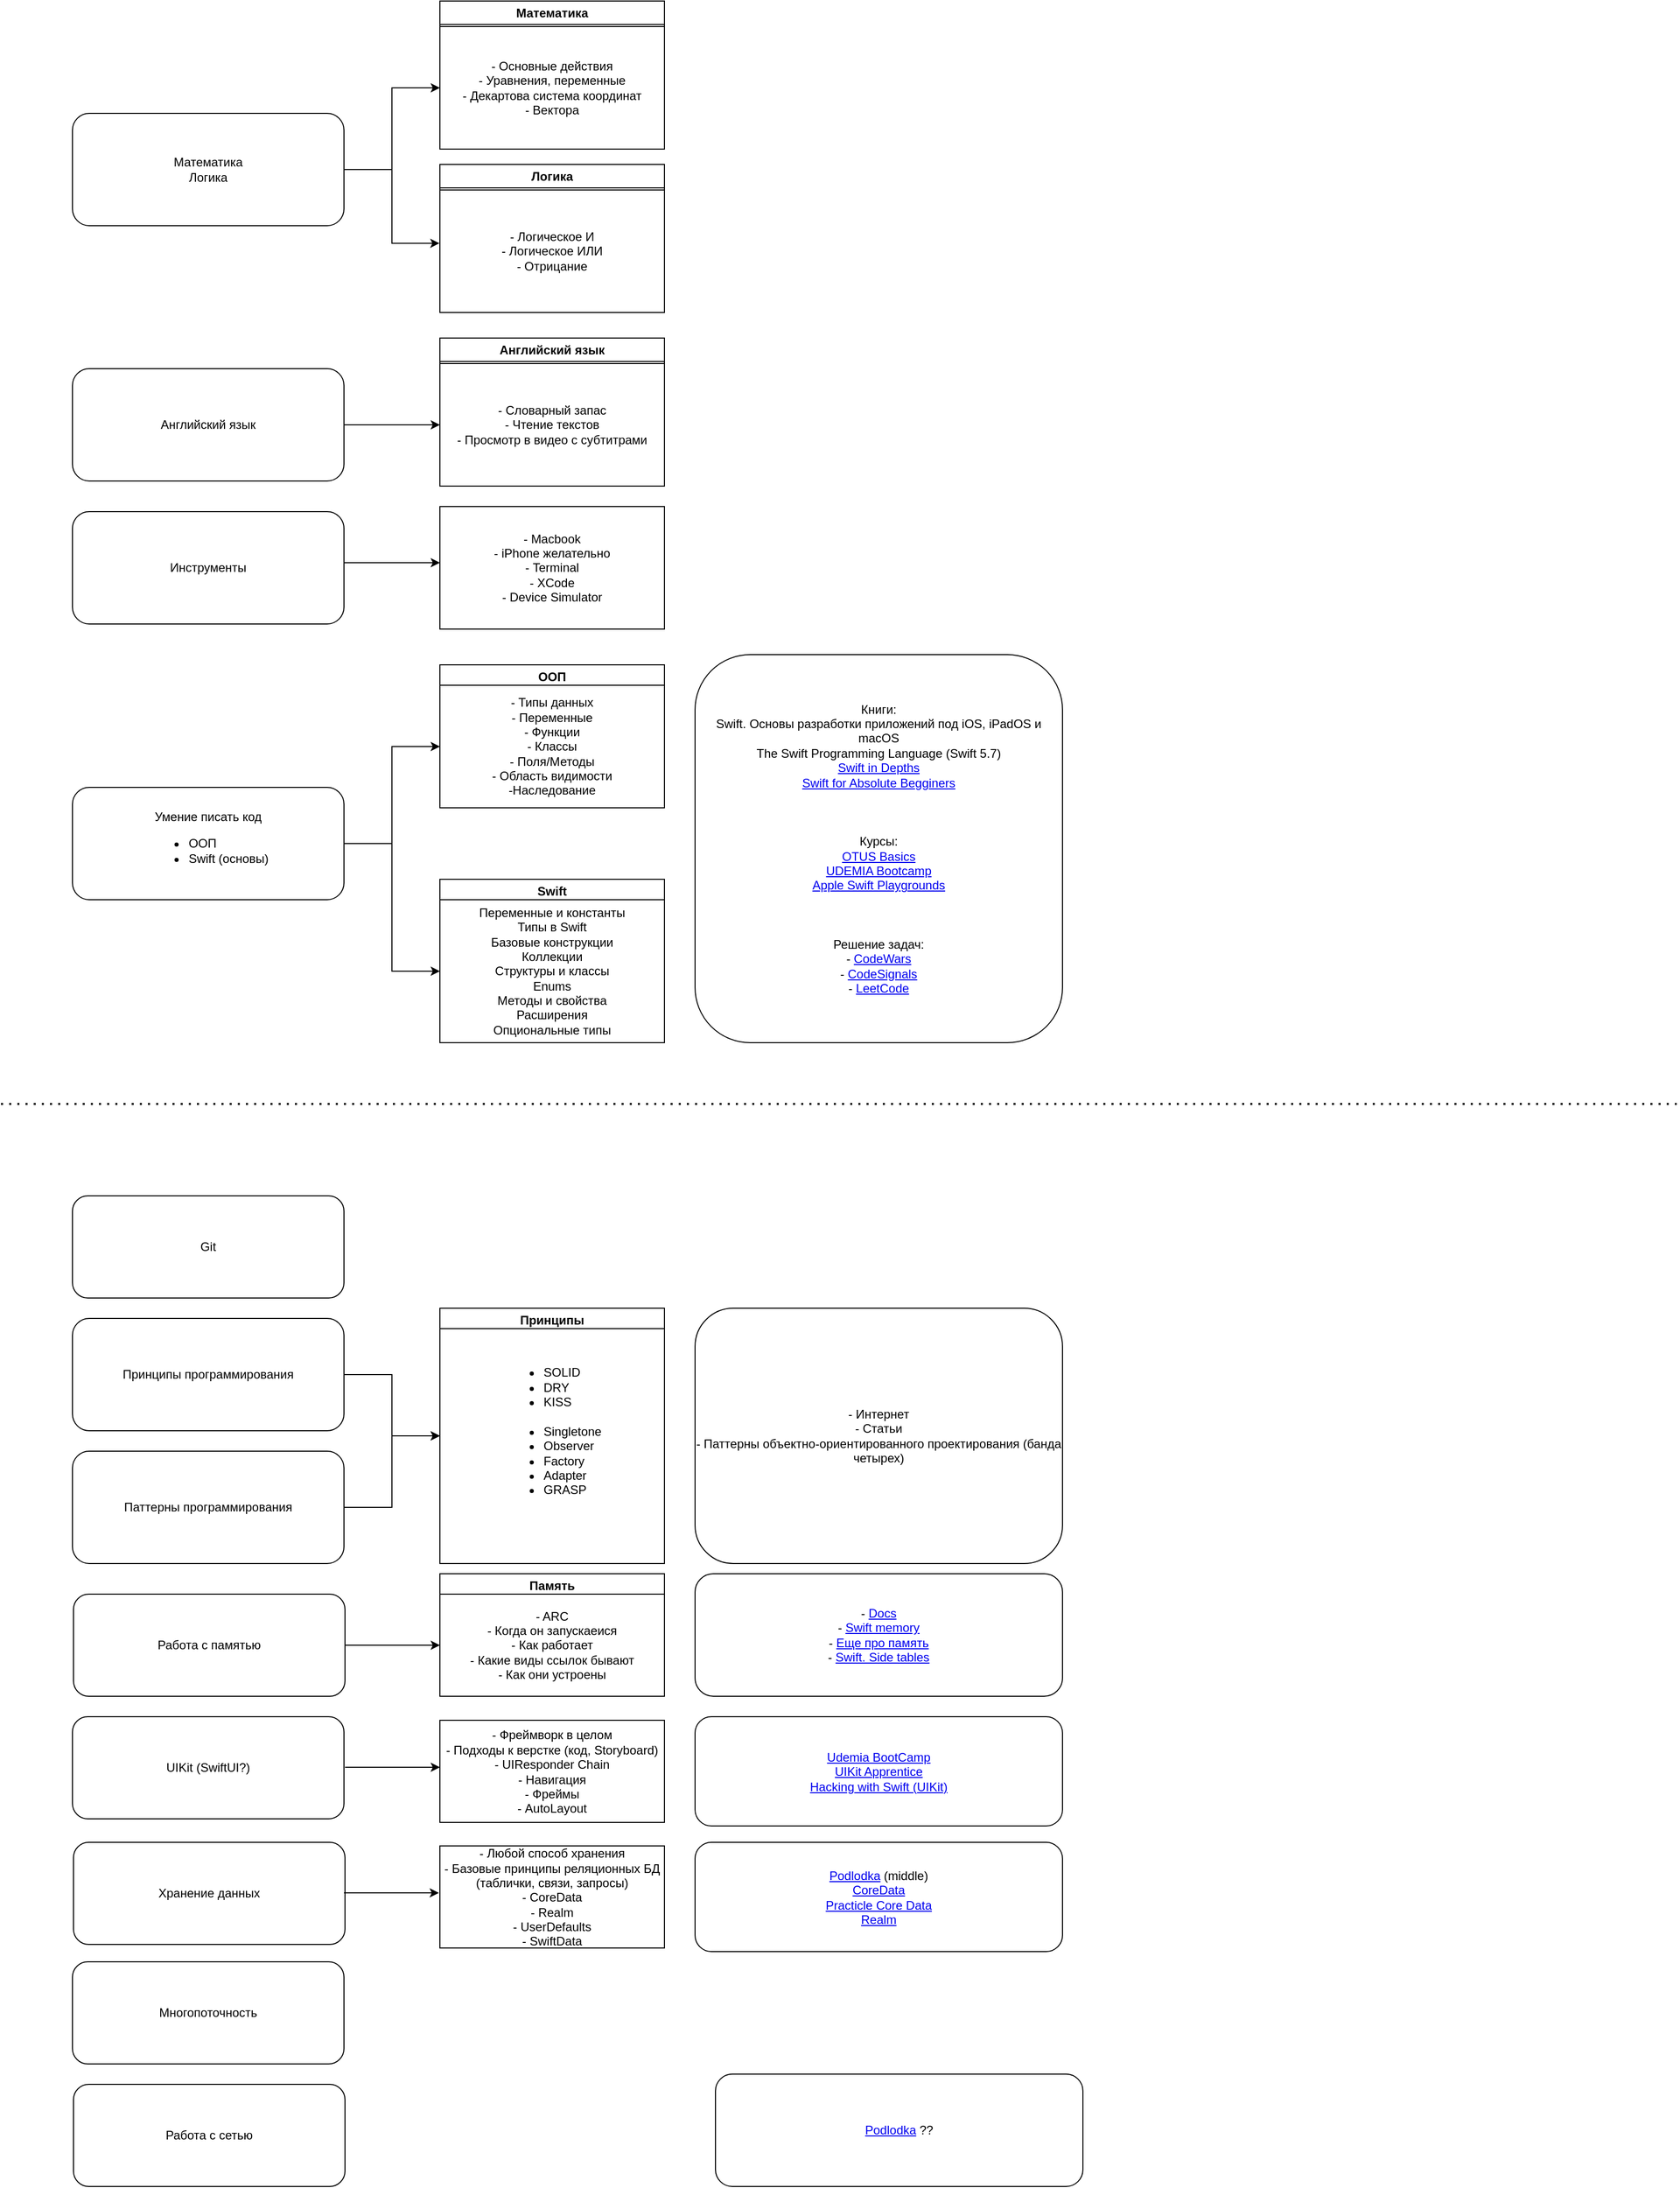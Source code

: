 <mxfile version="22.1.11" type="github">
  <diagram name="Страница — 1" id="_5af58X6gQqTB03gFPoe">
    <mxGraphModel dx="1749" dy="625" grid="1" gridSize="10" guides="1" tooltips="1" connect="1" arrows="1" fold="1" page="1" pageScale="1" pageWidth="827" pageHeight="1169" math="0" shadow="0">
      <root>
        <mxCell id="0" />
        <mxCell id="1" parent="0" />
        <mxCell id="vCxmfgHOgyI4xVYoJoi5-3" value="ООП" style="swimlane;whiteSpace=wrap;html=1;" parent="1" vertex="1">
          <mxGeometry x="430" y="670" width="220" height="140" as="geometry" />
        </mxCell>
        <mxCell id="vCxmfgHOgyI4xVYoJoi5-8" value="Книги:&lt;br&gt;Swift. Основы разработки приложений под iOS, iPadOS и macOS&lt;br&gt;The Swift Programming Language (Swift 5.7)&lt;br&gt;&lt;a href=&quot;https://drive.google.com/file/d/1Acsf4f5pXHFojomXbPFyc4LUo7YMQOrP/view?usp=drive_link&quot;&gt;Swift in Depths&lt;/a&gt;&lt;br&gt;&lt;a href=&quot;https://drive.google.com/file/d/18zhrmPKqNkiiQylcWbZbQDQm2F-8SHHl/view?usp=drive_link&quot;&gt;Swift for Absolute Begginers&lt;/a&gt;&lt;br&gt;&lt;br&gt;&lt;br&gt;&lt;br&gt;Курсы:&lt;br&gt;&lt;a href=&quot;https://otus.ru/lessons/basic-ios/&quot;&gt;OTUS Basics&lt;/a&gt;&lt;br&gt;&lt;a href=&quot;https://drive.google.com/drive/folders/1-5KHCQ-wWFF1CMX0HtBL7KyEI4G1gjN8&quot;&gt;UDEMIA Bootcamp&lt;/a&gt;&lt;br&gt;&lt;a href=&quot;https://developer.apple.com/swift-playgrounds/&quot;&gt;Apple Swift Playgrounds&lt;/a&gt;&lt;br&gt;&lt;br&gt;&lt;br&gt;&lt;br&gt;Решение задач:&lt;br&gt;- &lt;a href=&quot;https://www.codewars.com/&quot;&gt;CodeWars&lt;/a&gt;&lt;br&gt;- &lt;a href=&quot;https://codesignal.com/&quot;&gt;CodeSignals&lt;/a&gt;&lt;br&gt;- &lt;a href=&quot;https://leetcode.com/&quot;&gt;LeetCode&lt;/a&gt;" style="rounded=1;whiteSpace=wrap;html=1;" parent="1" vertex="1">
          <mxGeometry x="680" y="660" width="360" height="380" as="geometry" />
        </mxCell>
        <mxCell id="vCxmfgHOgyI4xVYoJoi5-9" value="Английский язык" style="rounded=1;whiteSpace=wrap;html=1;align=center;" parent="1" vertex="1">
          <mxGeometry x="70" y="380" width="266" height="110" as="geometry" />
        </mxCell>
        <mxCell id="vCxmfgHOgyI4xVYoJoi5-10" value="Английский язык" style="swimlane;whiteSpace=wrap;html=1;" parent="1" vertex="1">
          <mxGeometry x="430" y="350" width="220" height="145" as="geometry" />
        </mxCell>
        <mxCell id="vCxmfgHOgyI4xVYoJoi5-11" value="- Словарный запас&lt;br&gt;- Чтение текстов&lt;br&gt;- Просмотр в видео с субтитрами" style="whiteSpace=wrap;html=1;" parent="vCxmfgHOgyI4xVYoJoi5-10" vertex="1">
          <mxGeometry y="25" width="220" height="120" as="geometry" />
        </mxCell>
        <mxCell id="vCxmfgHOgyI4xVYoJoi5-12" value="" style="endArrow=classic;html=1;rounded=0;exitX=1;exitY=0.5;exitDx=0;exitDy=0;entryX=0;entryY=0.5;entryDx=0;entryDy=0;" parent="1" source="vCxmfgHOgyI4xVYoJoi5-9" target="vCxmfgHOgyI4xVYoJoi5-11" edge="1">
          <mxGeometry width="50" height="50" relative="1" as="geometry">
            <mxPoint x="370" y="630" as="sourcePoint" />
            <mxPoint x="420" y="580" as="targetPoint" />
          </mxGeometry>
        </mxCell>
        <mxCell id="vCxmfgHOgyI4xVYoJoi5-13" value="Математика&lt;br&gt;Логика" style="rounded=1;whiteSpace=wrap;html=1;align=center;" parent="1" vertex="1">
          <mxGeometry x="70" y="130" width="266" height="110" as="geometry" />
        </mxCell>
        <mxCell id="vCxmfgHOgyI4xVYoJoi5-14" value="Математика" style="swimlane;whiteSpace=wrap;html=1;" parent="1" vertex="1">
          <mxGeometry x="430" y="20" width="220" height="145" as="geometry" />
        </mxCell>
        <mxCell id="vCxmfgHOgyI4xVYoJoi5-15" value="- Основные действия&lt;br&gt;- Уравнения, переменные&lt;br&gt;- Декартова система координат&lt;br&gt;- Вектора" style="whiteSpace=wrap;html=1;" parent="vCxmfgHOgyI4xVYoJoi5-14" vertex="1">
          <mxGeometry y="25" width="220" height="120" as="geometry" />
        </mxCell>
        <mxCell id="vCxmfgHOgyI4xVYoJoi5-16" value="" style="endArrow=classic;html=1;rounded=0;exitX=1;exitY=0.5;exitDx=0;exitDy=0;entryX=0;entryY=0.5;entryDx=0;entryDy=0;edgeStyle=orthogonalEdgeStyle;" parent="1" source="vCxmfgHOgyI4xVYoJoi5-13" target="vCxmfgHOgyI4xVYoJoi5-15" edge="1">
          <mxGeometry width="50" height="50" relative="1" as="geometry">
            <mxPoint x="320" y="310" as="sourcePoint" />
            <mxPoint x="370" y="260" as="targetPoint" />
          </mxGeometry>
        </mxCell>
        <mxCell id="vCxmfgHOgyI4xVYoJoi5-17" value="Логика" style="swimlane;whiteSpace=wrap;html=1;" parent="1" vertex="1">
          <mxGeometry x="430" y="180" width="220" height="145" as="geometry" />
        </mxCell>
        <mxCell id="vCxmfgHOgyI4xVYoJoi5-18" value="- Логическое И&lt;br&gt;- Логическое ИЛИ&lt;br&gt;- Отрицание" style="whiteSpace=wrap;html=1;" parent="vCxmfgHOgyI4xVYoJoi5-17" vertex="1">
          <mxGeometry y="25" width="220" height="120" as="geometry" />
        </mxCell>
        <mxCell id="vCxmfgHOgyI4xVYoJoi5-19" value="" style="endArrow=classic;html=1;rounded=0;edgeStyle=orthogonalEdgeStyle;exitX=1;exitY=0.5;exitDx=0;exitDy=0;entryX=-0.002;entryY=0.435;entryDx=0;entryDy=0;entryPerimeter=0;" parent="1" source="vCxmfgHOgyI4xVYoJoi5-13" target="vCxmfgHOgyI4xVYoJoi5-18" edge="1">
          <mxGeometry width="50" height="50" relative="1" as="geometry">
            <mxPoint x="320" y="280" as="sourcePoint" />
            <mxPoint x="370" y="230" as="targetPoint" />
          </mxGeometry>
        </mxCell>
        <mxCell id="7uVsoyw86wDC9n9_G3oJ-1" value="" style="endArrow=none;dashed=1;html=1;dashPattern=1 3;strokeWidth=2;rounded=0;" parent="1" edge="1">
          <mxGeometry width="50" height="50" relative="1" as="geometry">
            <mxPoint y="1100" as="sourcePoint" />
            <mxPoint x="1641.818" y="1100" as="targetPoint" />
          </mxGeometry>
        </mxCell>
        <mxCell id="7uVsoyw86wDC9n9_G3oJ-10" style="edgeStyle=orthogonalEdgeStyle;rounded=0;orthogonalLoop=1;jettySize=auto;html=1;exitX=1;exitY=0.5;exitDx=0;exitDy=0;entryX=0;entryY=0.5;entryDx=0;entryDy=0;" parent="1" source="7uVsoyw86wDC9n9_G3oJ-2" target="7uVsoyw86wDC9n9_G3oJ-7" edge="1">
          <mxGeometry relative="1" as="geometry" />
        </mxCell>
        <mxCell id="7uVsoyw86wDC9n9_G3oJ-2" value="Принципы программирования" style="rounded=1;whiteSpace=wrap;html=1;align=center;" parent="1" vertex="1">
          <mxGeometry x="70" y="1310" width="266" height="110" as="geometry" />
        </mxCell>
        <mxCell id="7uVsoyw86wDC9n9_G3oJ-3" value="Инструменты" style="rounded=1;whiteSpace=wrap;html=1;align=center;" parent="1" vertex="1">
          <mxGeometry x="70" y="520" width="266" height="110" as="geometry" />
        </mxCell>
        <mxCell id="7uVsoyw86wDC9n9_G3oJ-4" value="- Macbook&lt;br&gt;- iPhone желательно&lt;br&gt;- Terminal&lt;br&gt;- XCode&lt;br&gt;- Device Simulator" style="whiteSpace=wrap;html=1;" parent="1" vertex="1">
          <mxGeometry x="430" y="515" width="220" height="120" as="geometry" />
        </mxCell>
        <mxCell id="vCxmfgHOgyI4xVYoJoi5-1" style="edgeStyle=orthogonalEdgeStyle;rounded=0;orthogonalLoop=1;jettySize=auto;html=1;entryX=0;entryY=0.5;entryDx=0;entryDy=0;exitX=1;exitY=0.5;exitDx=0;exitDy=0;" parent="1" source="vCxmfgHOgyI4xVYoJoi5-2" target="vCxmfgHOgyI4xVYoJoi5-4" edge="1">
          <mxGeometry relative="1" as="geometry">
            <mxPoint x="300" y="750" as="sourcePoint" />
            <mxPoint x="390" y="650" as="targetPoint" />
          </mxGeometry>
        </mxCell>
        <mxCell id="vCxmfgHOgyI4xVYoJoi5-2" value="Умение писать код&lt;br&gt;&lt;div style=&quot;text-align: left;&quot;&gt;&lt;ul&gt;&lt;li&gt;&lt;span style=&quot;background-color: initial;&quot;&gt;ООП&lt;/span&gt;&lt;/li&gt;&lt;li&gt;&lt;span style=&quot;background-color: initial;&quot;&gt;Swift (основы)&lt;/span&gt;&lt;/li&gt;&lt;/ul&gt;&lt;/div&gt;" style="rounded=1;whiteSpace=wrap;html=1;align=center;" parent="1" vertex="1">
          <mxGeometry x="70" y="790" width="266" height="110" as="geometry" />
        </mxCell>
        <mxCell id="vCxmfgHOgyI4xVYoJoi5-4" value="- Типы данных&lt;br&gt;- Переменные&lt;br&gt;- Функции&lt;br&gt;- Классы&lt;br&gt;- Поля/Методы&lt;br&gt;- Область видимости&lt;br&gt;-Наследование&lt;br&gt;" style="whiteSpace=wrap;html=1;" parent="1" vertex="1">
          <mxGeometry x="430" y="690" width="220" height="120" as="geometry" />
        </mxCell>
        <mxCell id="vCxmfgHOgyI4xVYoJoi5-5" value="Swift" style="swimlane;whiteSpace=wrap;html=1;" parent="1" vertex="1">
          <mxGeometry x="430" y="880" width="220" height="160" as="geometry" />
        </mxCell>
        <mxCell id="vCxmfgHOgyI4xVYoJoi5-6" value="&lt;span style=&quot;background-color: initial;&quot;&gt;Переменные и константы&lt;/span&gt;&lt;br&gt;&lt;span style=&quot;background-color: initial;&quot;&gt;Типы в Swift&lt;/span&gt;&lt;br&gt;&lt;span style=&quot;background-color: initial;&quot;&gt;Базовые конструкции&lt;/span&gt;&lt;br&gt;&lt;span style=&quot;background-color: initial;&quot;&gt;Коллекции&lt;/span&gt;&lt;br&gt;&lt;span style=&quot;background-color: initial;&quot;&gt;Структуры и классы&lt;/span&gt;&lt;br&gt;&lt;span style=&quot;background-color: initial;&quot;&gt;Enums&lt;/span&gt;&lt;br&gt;&lt;span style=&quot;background-color: initial;&quot;&gt;Методы и свойства&lt;/span&gt;&lt;br&gt;&lt;span style=&quot;background-color: initial;&quot;&gt;Расширения&lt;/span&gt;&lt;br&gt;&lt;span style=&quot;background-color: initial;&quot;&gt;Опциональные типы&lt;/span&gt;" style="whiteSpace=wrap;html=1;" parent="vCxmfgHOgyI4xVYoJoi5-5" vertex="1">
          <mxGeometry y="20" width="220" height="140" as="geometry" />
        </mxCell>
        <mxCell id="vCxmfgHOgyI4xVYoJoi5-7" value="" style="endArrow=classic;html=1;rounded=0;edgeStyle=orthogonalEdgeStyle;entryX=0;entryY=0.5;entryDx=0;entryDy=0;exitX=1;exitY=0.5;exitDx=0;exitDy=0;" parent="1" source="vCxmfgHOgyI4xVYoJoi5-2" target="vCxmfgHOgyI4xVYoJoi5-6" edge="1">
          <mxGeometry width="50" height="50" relative="1" as="geometry">
            <mxPoint x="340" y="840" as="sourcePoint" />
            <mxPoint x="430" y="950" as="targetPoint" />
          </mxGeometry>
        </mxCell>
        <mxCell id="7uVsoyw86wDC9n9_G3oJ-5" value="" style="endArrow=classic;html=1;rounded=0;exitX=1;exitY=0.5;exitDx=0;exitDy=0;entryX=0;entryY=0.5;entryDx=0;entryDy=0;" parent="1" edge="1">
          <mxGeometry width="50" height="50" relative="1" as="geometry">
            <mxPoint x="336" y="570" as="sourcePoint" />
            <mxPoint x="430" y="570" as="targetPoint" />
          </mxGeometry>
        </mxCell>
        <mxCell id="7uVsoyw86wDC9n9_G3oJ-12" style="edgeStyle=orthogonalEdgeStyle;rounded=0;orthogonalLoop=1;jettySize=auto;html=1;exitX=1;exitY=0.5;exitDx=0;exitDy=0;entryX=0;entryY=0.5;entryDx=0;entryDy=0;" parent="1" source="7uVsoyw86wDC9n9_G3oJ-6" target="7uVsoyw86wDC9n9_G3oJ-7" edge="1">
          <mxGeometry relative="1" as="geometry" />
        </mxCell>
        <mxCell id="7uVsoyw86wDC9n9_G3oJ-6" value="Паттерны программирования" style="rounded=1;whiteSpace=wrap;html=1;align=center;" parent="1" vertex="1">
          <mxGeometry x="70" y="1440" width="266" height="110" as="geometry" />
        </mxCell>
        <mxCell id="7uVsoyw86wDC9n9_G3oJ-7" value="Принципы" style="swimlane;whiteSpace=wrap;html=1;" parent="1" vertex="1">
          <mxGeometry x="430" y="1300" width="220" height="250" as="geometry" />
        </mxCell>
        <mxCell id="7uVsoyw86wDC9n9_G3oJ-8" value="&lt;ul style=&quot;text-align: left;&quot;&gt;&lt;li&gt;SOLID&lt;/li&gt;&lt;li&gt;DRY&lt;/li&gt;&lt;li&gt;&lt;span style=&quot;background-color: initial;&quot;&gt;KISS&lt;br&gt;&lt;br&gt;&lt;/span&gt;&lt;/li&gt;&lt;li&gt;Singletone&lt;/li&gt;&lt;li&gt;Observer&lt;/li&gt;&lt;li&gt;&lt;span style=&quot;background-color: initial;&quot;&gt;Factory&lt;/span&gt;&lt;/li&gt;&lt;li&gt;&lt;span style=&quot;background-color: initial;&quot;&gt;Adapter&lt;/span&gt;&lt;/li&gt;&lt;li&gt;&lt;span style=&quot;background-color: initial;&quot;&gt;GRASP&lt;br&gt;&lt;br&gt;&lt;br&gt;&lt;/span&gt;&lt;/li&gt;&lt;/ul&gt;" style="whiteSpace=wrap;html=1;" parent="7uVsoyw86wDC9n9_G3oJ-7" vertex="1">
          <mxGeometry y="20" width="220" height="230" as="geometry" />
        </mxCell>
        <mxCell id="7uVsoyw86wDC9n9_G3oJ-13" value="- Интернет&lt;br&gt;- Статьи&lt;br&gt;- Паттерны объектно-ориентированного проектирования (банда четырех)" style="rounded=1;whiteSpace=wrap;html=1;" parent="1" vertex="1">
          <mxGeometry x="680" y="1300" width="360" height="250" as="geometry" />
        </mxCell>
        <mxCell id="7uVsoyw86wDC9n9_G3oJ-14" value="Работа с памятью" style="rounded=1;whiteSpace=wrap;html=1;align=center;" parent="1" vertex="1">
          <mxGeometry x="71" y="1580" width="266" height="100" as="geometry" />
        </mxCell>
        <mxCell id="7uVsoyw86wDC9n9_G3oJ-16" value="Память" style="swimlane;whiteSpace=wrap;html=1;" parent="1" vertex="1">
          <mxGeometry x="430" y="1560" width="220" height="120" as="geometry" />
        </mxCell>
        <mxCell id="7uVsoyw86wDC9n9_G3oJ-17" value="- ARC&lt;br&gt;- Когда он запускаеися&lt;br&gt;- Как работает&lt;br&gt;- Какие виды ссылок бывают&lt;br&gt;- Как они устроены" style="whiteSpace=wrap;html=1;" parent="7uVsoyw86wDC9n9_G3oJ-16" vertex="1">
          <mxGeometry y="20" width="220" height="100" as="geometry" />
        </mxCell>
        <mxCell id="7uVsoyw86wDC9n9_G3oJ-18" value="" style="endArrow=classic;html=1;rounded=0;exitX=1;exitY=0.5;exitDx=0;exitDy=0;entryX=0;entryY=0.5;entryDx=0;entryDy=0;" parent="1" source="7uVsoyw86wDC9n9_G3oJ-14" target="7uVsoyw86wDC9n9_G3oJ-17" edge="1">
          <mxGeometry width="50" height="50" relative="1" as="geometry">
            <mxPoint x="510" y="1510" as="sourcePoint" />
            <mxPoint x="560" y="1460" as="targetPoint" />
          </mxGeometry>
        </mxCell>
        <mxCell id="7uVsoyw86wDC9n9_G3oJ-19" value="UIKit (SwiftUI?)" style="rounded=1;whiteSpace=wrap;html=1;align=center;" parent="1" vertex="1">
          <mxGeometry x="70" y="1700" width="266" height="100" as="geometry" />
        </mxCell>
        <mxCell id="7uVsoyw86wDC9n9_G3oJ-20" value="Хранение данных" style="rounded=1;whiteSpace=wrap;html=1;align=center;" parent="1" vertex="1">
          <mxGeometry x="71" y="1823" width="266" height="100" as="geometry" />
        </mxCell>
        <mxCell id="7uVsoyw86wDC9n9_G3oJ-21" value="Работа с сетью" style="rounded=1;whiteSpace=wrap;html=1;align=center;" parent="1" vertex="1">
          <mxGeometry x="71" y="2060" width="266" height="100" as="geometry" />
        </mxCell>
        <mxCell id="7uVsoyw86wDC9n9_G3oJ-22" value="Многопоточность" style="rounded=1;whiteSpace=wrap;html=1;align=center;" parent="1" vertex="1">
          <mxGeometry x="70" y="1940" width="266" height="100" as="geometry" />
        </mxCell>
        <mxCell id="7uVsoyw86wDC9n9_G3oJ-23" value="Git" style="rounded=1;whiteSpace=wrap;html=1;align=center;" parent="1" vertex="1">
          <mxGeometry x="70" y="1190" width="266" height="100" as="geometry" />
        </mxCell>
        <mxCell id="6vTIE9_mmki5EIVPtUrZ-1" value="- &lt;a href=&quot;https://docs.swift.org/swift-book/documentation/the-swift-programming-language/automaticreferencecounting/&quot;&gt;Docs&lt;/a&gt;&lt;br&gt;- &lt;a href=&quot;https://habr.com/ru/companies/hh/articles/546856/&quot;&gt;Swift memory&lt;/a&gt;&lt;br&gt;- &lt;a href=&quot;https://habr.com/ru/articles/592385/&quot;&gt;Еще про память&lt;/a&gt;&lt;br&gt;- &lt;a href=&quot;https://maximeremenko.com/swift-arc-weak-references&quot;&gt;Swift. Side tables&lt;/a&gt;" style="rounded=1;whiteSpace=wrap;html=1;" parent="1" vertex="1">
          <mxGeometry x="680" y="1560" width="360" height="120" as="geometry" />
        </mxCell>
        <mxCell id="6vTIE9_mmki5EIVPtUrZ-3" value="&lt;a href=&quot;https://www.youtube.com/playlist?list=PLNSmyatBJig5N7lw2mSQu-gfIogqw3Yj3&quot;&gt;Podlodka&lt;/a&gt;&amp;nbsp;??" style="rounded=1;whiteSpace=wrap;html=1;" parent="1" vertex="1">
          <mxGeometry x="700" y="2050" width="360" height="110" as="geometry" />
        </mxCell>
        <mxCell id="6vTIE9_mmki5EIVPtUrZ-4" value="&lt;a href=&quot;https://www.youtube.com/playlist?list=PLNSmyatBJig5VQuEhPXsvuBA3m-YP8CIQ&quot;&gt;Podlodka&lt;/a&gt;&amp;nbsp;(middle)&lt;br&gt;&lt;a href=&quot;https://developer.apple.com/documentation/coredata/&quot;&gt;CoreData&lt;/a&gt;&lt;br&gt;&lt;a href=&quot;https://drive.google.com/file/d/1PY9pEtv2N6ScLUlOvesH6JDEu7v6Z7vJ/view?usp=drive_link&quot;&gt;Practicle Core Data&lt;/a&gt;&lt;br&gt;&lt;a href=&quot;https://realm.io/realm-swift/&quot;&gt;Realm&lt;/a&gt;" style="rounded=1;whiteSpace=wrap;html=1;" parent="1" vertex="1">
          <mxGeometry x="680" y="1823" width="360" height="107" as="geometry" />
        </mxCell>
        <mxCell id="0N70W88aVnIPwhQ0qISD-1" value="- Любой способ хранения&lt;br&gt;- Базовые принципы реляционных БД (таблички, связи, запросы)&lt;br&gt;- CoreData&lt;br&gt;- Realm&lt;br&gt;- UserDefaults&lt;br&gt;- SwiftData" style="whiteSpace=wrap;html=1;" vertex="1" parent="1">
          <mxGeometry x="430" y="1826.5" width="220" height="100" as="geometry" />
        </mxCell>
        <mxCell id="0N70W88aVnIPwhQ0qISD-2" value="" style="endArrow=classic;html=1;rounded=0;exitX=1;exitY=0.5;exitDx=0;exitDy=0;entryX=0;entryY=0.5;entryDx=0;entryDy=0;" edge="1" parent="1">
          <mxGeometry width="50" height="50" relative="1" as="geometry">
            <mxPoint x="336" y="1872.5" as="sourcePoint" />
            <mxPoint x="429" y="1872.5" as="targetPoint" />
          </mxGeometry>
        </mxCell>
        <mxCell id="0N70W88aVnIPwhQ0qISD-4" value="&lt;a href=&quot;https://drive.google.com/drive/folders/1-5KHCQ-wWFF1CMX0HtBL7KyEI4G1gjN8&quot;&gt;Udemia BootCamp&lt;/a&gt;&lt;br&gt;&lt;a href=&quot;https://drive.google.com/drive/folders/1-2kiGvDwOlyJCTXYjK-At1z8JIMpZwUl&quot;&gt;UIKit Apprentice&lt;/a&gt;&lt;br&gt;&lt;a href=&quot;https://drive.google.com/drive/folders/1l_65d2_-DqDa1GOfyqsZwLo12UQlJ53-&quot;&gt;Hacking with Swift (UIKit)&lt;/a&gt;" style="rounded=1;whiteSpace=wrap;html=1;" vertex="1" parent="1">
          <mxGeometry x="680" y="1700" width="360" height="107" as="geometry" />
        </mxCell>
        <mxCell id="0N70W88aVnIPwhQ0qISD-5" value="- Фреймворк в целом&lt;br&gt;- Подходы к верстке (код, Storyboard)&lt;br&gt;- UIResponder Chain&lt;br&gt;- Навигация&lt;br&gt;- Фреймы&lt;br&gt;- AutoLayout" style="whiteSpace=wrap;html=1;" vertex="1" parent="1">
          <mxGeometry x="430" y="1703.5" width="220" height="100" as="geometry" />
        </mxCell>
        <mxCell id="0N70W88aVnIPwhQ0qISD-6" value="" style="endArrow=classic;html=1;rounded=0;exitX=1;exitY=0.5;exitDx=0;exitDy=0;entryX=0;entryY=0.5;entryDx=0;entryDy=0;" edge="1" parent="1">
          <mxGeometry width="50" height="50" relative="1" as="geometry">
            <mxPoint x="337" y="1749.5" as="sourcePoint" />
            <mxPoint x="430" y="1749.5" as="targetPoint" />
          </mxGeometry>
        </mxCell>
      </root>
    </mxGraphModel>
  </diagram>
</mxfile>
